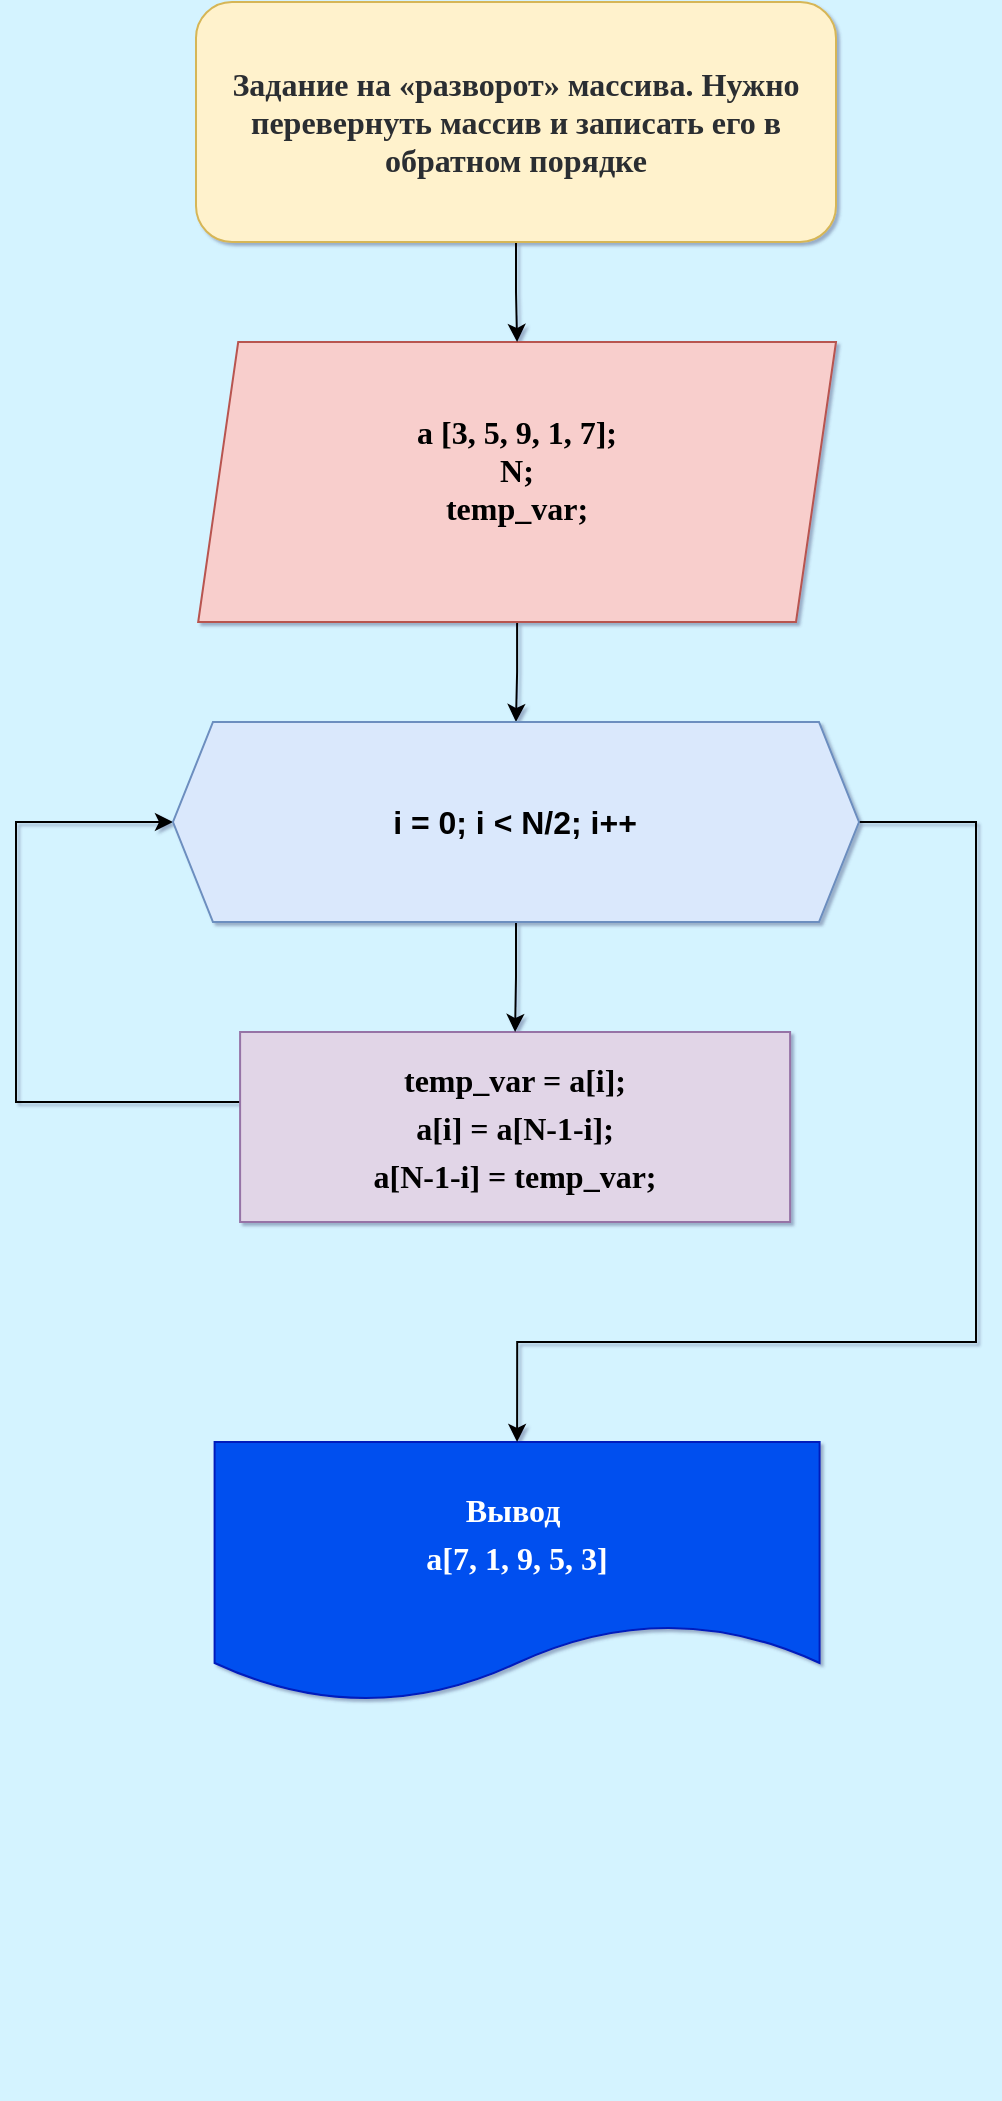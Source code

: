 <mxfile version="20.3.6" type="github">
  <diagram id="JSsoLerhAI2nsH8LYzoI" name="Страница 1">
    <mxGraphModel dx="1374" dy="765" grid="1" gridSize="10" guides="1" tooltips="1" connect="1" arrows="1" fold="1" page="1" pageScale="1" pageWidth="827" pageHeight="1169" background="#D4F3FF" math="0" shadow="1">
      <root>
        <mxCell id="0" />
        <mxCell id="1" parent="0" />
        <mxCell id="xy7Q_TGe062JRShpFNUB-3" value="" style="edgeStyle=orthogonalEdgeStyle;rounded=0;orthogonalLoop=1;jettySize=auto;html=1;fontSize=16;" parent="1" source="irI6KvaJfeKcy1WvKLn3-2" target="xy7Q_TGe062JRShpFNUB-2" edge="1">
          <mxGeometry relative="1" as="geometry" />
        </mxCell>
        <mxCell id="irI6KvaJfeKcy1WvKLn3-2" value="&lt;font style=&quot;font-size: 16px;&quot;&gt;&lt;font style=&quot;font-size: 16px;&quot;&gt;&lt;span style=&quot;background-color: initial;&quot;&gt;a [3, 5, 9, 1, 7];&lt;/span&gt;&lt;br&gt;&lt;span style=&quot;background-color: initial;&quot;&gt;N;&lt;br&gt;&lt;/span&gt;&lt;/font&gt;&lt;/font&gt;&lt;font style=&quot;font-size: 16px;&quot;&gt;temp_var;&lt;/font&gt;&lt;br&gt;&lt;p&gt;&lt;/p&gt;" style="shape=parallelogram;perimeter=parallelogramPerimeter;whiteSpace=wrap;html=1;fixedSize=1;fillColor=#f8cecc;strokeColor=#b85450;fontFamily=Verdana;fontStyle=1" parent="1" vertex="1">
          <mxGeometry x="251.1" y="180" width="318.9" height="140" as="geometry" />
        </mxCell>
        <mxCell id="7hm-CTfaM_oFEoY0NyUA-2" style="edgeStyle=orthogonalEdgeStyle;rounded=0;orthogonalLoop=1;jettySize=auto;html=1;fontSize=16;entryX=0;entryY=0.5;entryDx=0;entryDy=0;" edge="1" parent="1" source="irI6KvaJfeKcy1WvKLn3-6" target="xy7Q_TGe062JRShpFNUB-2">
          <mxGeometry relative="1" as="geometry">
            <mxPoint x="160" y="420" as="targetPoint" />
            <Array as="points">
              <mxPoint x="160" y="560" />
              <mxPoint x="160" y="420" />
            </Array>
          </mxGeometry>
        </mxCell>
        <mxCell id="irI6KvaJfeKcy1WvKLn3-6" value="&lt;font style=&quot;font-size: 16px; line-height: 1.5;&quot;&gt;temp_var = a[i];&lt;br&gt;a[i] = a[N-1-i];&lt;br&gt;a[N-1-i] = temp_var;&lt;br&gt;&lt;/font&gt;" style="whiteSpace=wrap;html=1;fontFamily=Verdana;fillColor=#e1d5e7;strokeColor=#9673a6;fontStyle=1;" parent="1" vertex="1">
          <mxGeometry x="272.05" y="525" width="275" height="95" as="geometry" />
        </mxCell>
        <mxCell id="irI6KvaJfeKcy1WvKLn3-8" value="&lt;font style=&quot;font-size: 16px; line-height: 1.5;&quot;&gt;Вывод&amp;nbsp; &lt;br&gt;a[7, 1, 9, 5, 3]&lt;br&gt;&lt;/font&gt;" style="shape=document;whiteSpace=wrap;html=1;boundedLbl=1;fontFamily=Verdana;fillColor=#0050ef;strokeColor=#001DBC;fontStyle=1;fontColor=#ffffff;" parent="1" vertex="1">
          <mxGeometry x="259.3" y="730" width="302.5" height="130" as="geometry" />
        </mxCell>
        <mxCell id="bc77YkjF6ze5RHih_S25-2" value="" style="edgeStyle=orthogonalEdgeStyle;rounded=0;orthogonalLoop=1;jettySize=auto;html=1;" parent="1" source="bc77YkjF6ze5RHih_S25-1" target="irI6KvaJfeKcy1WvKLn3-2" edge="1">
          <mxGeometry relative="1" as="geometry" />
        </mxCell>
        <mxCell id="bc77YkjF6ze5RHih_S25-1" value="&lt;p&gt;&lt;span style=&quot;color: rgb(44, 45, 48); text-align: left;&quot;&gt;&lt;font size=&quot;1&quot; style=&quot;&quot; face=&quot;Verdana&quot;&gt;&lt;b style=&quot;font-size: 16px;&quot;&gt;Задание на «разворот» массива. Нужно перевернуть массив и записать его в обратном порядке&lt;/b&gt;&lt;/font&gt;&lt;/span&gt;&lt;br&gt;&lt;/p&gt;" style="rounded=1;whiteSpace=wrap;html=1;strokeWidth=1;fillColor=#fff2cc;strokeColor=#d6b656;glass=0;shadow=0;labelBackgroundColor=none;" parent="1" vertex="1">
          <mxGeometry x="250" y="10" width="320" height="120" as="geometry" />
        </mxCell>
        <mxCell id="xy7Q_TGe062JRShpFNUB-4" value="" style="edgeStyle=orthogonalEdgeStyle;rounded=0;orthogonalLoop=1;jettySize=auto;html=1;fontFamily=Verdana;fontSize=16;entryX=0.5;entryY=0;entryDx=0;entryDy=0;" parent="1" source="xy7Q_TGe062JRShpFNUB-2" target="irI6KvaJfeKcy1WvKLn3-6" edge="1">
          <mxGeometry relative="1" as="geometry">
            <mxPoint x="409.99" y="510.005" as="targetPoint" />
          </mxGeometry>
        </mxCell>
        <mxCell id="xy7Q_TGe062JRShpFNUB-5" style="edgeStyle=orthogonalEdgeStyle;rounded=0;orthogonalLoop=1;jettySize=auto;html=1;fontFamily=Verdana;fontSize=16;entryX=0.5;entryY=0;entryDx=0;entryDy=0;" parent="1" source="xy7Q_TGe062JRShpFNUB-2" target="irI6KvaJfeKcy1WvKLn3-8" edge="1">
          <mxGeometry relative="1" as="geometry">
            <mxPoint x="410" y="1170" as="targetPoint" />
            <Array as="points">
              <mxPoint x="640" y="420" />
              <mxPoint x="640" y="680" />
              <mxPoint x="411" y="680" />
            </Array>
          </mxGeometry>
        </mxCell>
        <mxCell id="xy7Q_TGe062JRShpFNUB-2" value="&lt;b&gt;i = 0; i &amp;lt; N/2; i++&lt;/b&gt;" style="shape=hexagon;perimeter=hexagonPerimeter2;whiteSpace=wrap;html=1;fixedSize=1;fontSize=16;fillColor=#dae8fc;strokeColor=#6c8ebf;" parent="1" vertex="1">
          <mxGeometry x="238.49" y="370" width="343" height="100" as="geometry" />
        </mxCell>
        <mxCell id="xy7Q_TGe062JRShpFNUB-16" value="&lt;span style=&quot;color: rgba(0, 0, 0, 0); font-family: monospace; font-size: 0px; text-align: start;&quot;&gt;%3CmxGraphModel%3E%3Croot%3E%3CmxCell%20id%3D%220%22%2F%3E%3CmxCell%20id%3D%221%22%20parent%3D%220%22%2F%3E%3CmxCell%20id%3D%222%22%20value%3D%22%D0%94%D0%B0%22%20style%3D%22text%3Bhtml%3D1%3Balign%3Dcenter%3BverticalAlign%3Dmiddle%3Bresizable%3D0%3Bpoints%3D%5B%5D%3Bautosize%3D1%3BstrokeColor%3Dnone%3BfillColor%3Dnone%3BfontSize%3D16%3BfontFamily%3DVerdana%3BfontStyle%3D1%22%20vertex%3D%221%22%20parent%3D%221%22%3E%3CmxGeometry%20x%3D%22364%22%20y%3D%22680%22%20width%3D%2250%22%20height%3D%2230%22%20as%3D%22geometry%22%2F%3E%3C%2FmxCell%3E%3C%2Froot%3E%3C%2FmxGraphModel%3E&lt;/span&gt;" style="text;html=1;align=center;verticalAlign=middle;resizable=0;points=[];autosize=1;strokeColor=none;fillColor=none;fontSize=16;fontFamily=Verdana;" parent="1" vertex="1">
          <mxGeometry x="450" y="1025" width="20" height="30" as="geometry" />
        </mxCell>
      </root>
    </mxGraphModel>
  </diagram>
</mxfile>
